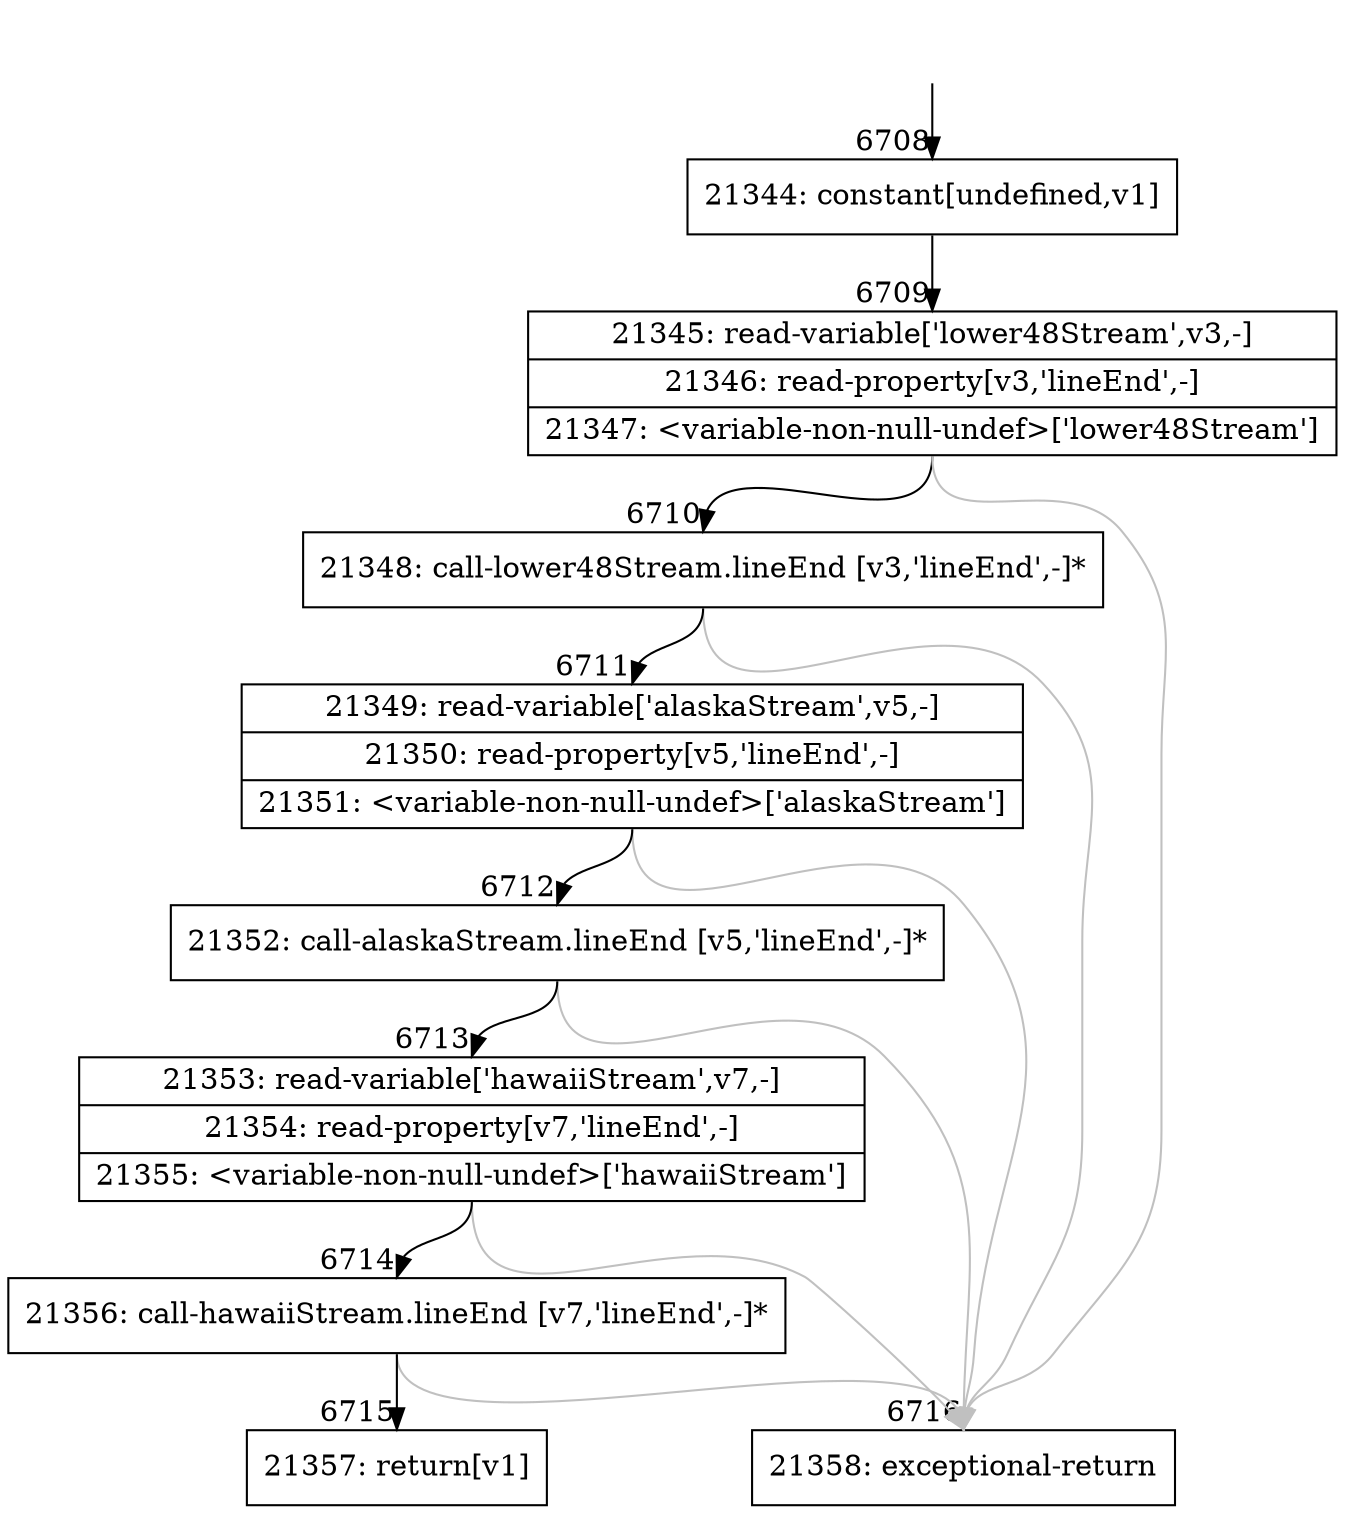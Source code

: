digraph {
rankdir="TD"
BB_entry602[shape=none,label=""];
BB_entry602 -> BB6708 [tailport=s, headport=n, headlabel="    6708"]
BB6708 [shape=record label="{21344: constant[undefined,v1]}" ] 
BB6708 -> BB6709 [tailport=s, headport=n, headlabel="      6709"]
BB6709 [shape=record label="{21345: read-variable['lower48Stream',v3,-]|21346: read-property[v3,'lineEnd',-]|21347: \<variable-non-null-undef\>['lower48Stream']}" ] 
BB6709 -> BB6710 [tailport=s, headport=n, headlabel="      6710"]
BB6709 -> BB6716 [tailport=s, headport=n, color=gray, headlabel="      6716"]
BB6710 [shape=record label="{21348: call-lower48Stream.lineEnd [v3,'lineEnd',-]*}" ] 
BB6710 -> BB6711 [tailport=s, headport=n, headlabel="      6711"]
BB6710 -> BB6716 [tailport=s, headport=n, color=gray]
BB6711 [shape=record label="{21349: read-variable['alaskaStream',v5,-]|21350: read-property[v5,'lineEnd',-]|21351: \<variable-non-null-undef\>['alaskaStream']}" ] 
BB6711 -> BB6712 [tailport=s, headport=n, headlabel="      6712"]
BB6711 -> BB6716 [tailport=s, headport=n, color=gray]
BB6712 [shape=record label="{21352: call-alaskaStream.lineEnd [v5,'lineEnd',-]*}" ] 
BB6712 -> BB6713 [tailport=s, headport=n, headlabel="      6713"]
BB6712 -> BB6716 [tailport=s, headport=n, color=gray]
BB6713 [shape=record label="{21353: read-variable['hawaiiStream',v7,-]|21354: read-property[v7,'lineEnd',-]|21355: \<variable-non-null-undef\>['hawaiiStream']}" ] 
BB6713 -> BB6714 [tailport=s, headport=n, headlabel="      6714"]
BB6713 -> BB6716 [tailport=s, headport=n, color=gray]
BB6714 [shape=record label="{21356: call-hawaiiStream.lineEnd [v7,'lineEnd',-]*}" ] 
BB6714 -> BB6715 [tailport=s, headport=n, headlabel="      6715"]
BB6714 -> BB6716 [tailport=s, headport=n, color=gray]
BB6715 [shape=record label="{21357: return[v1]}" ] 
BB6716 [shape=record label="{21358: exceptional-return}" ] 
//#$~ 3891
}
